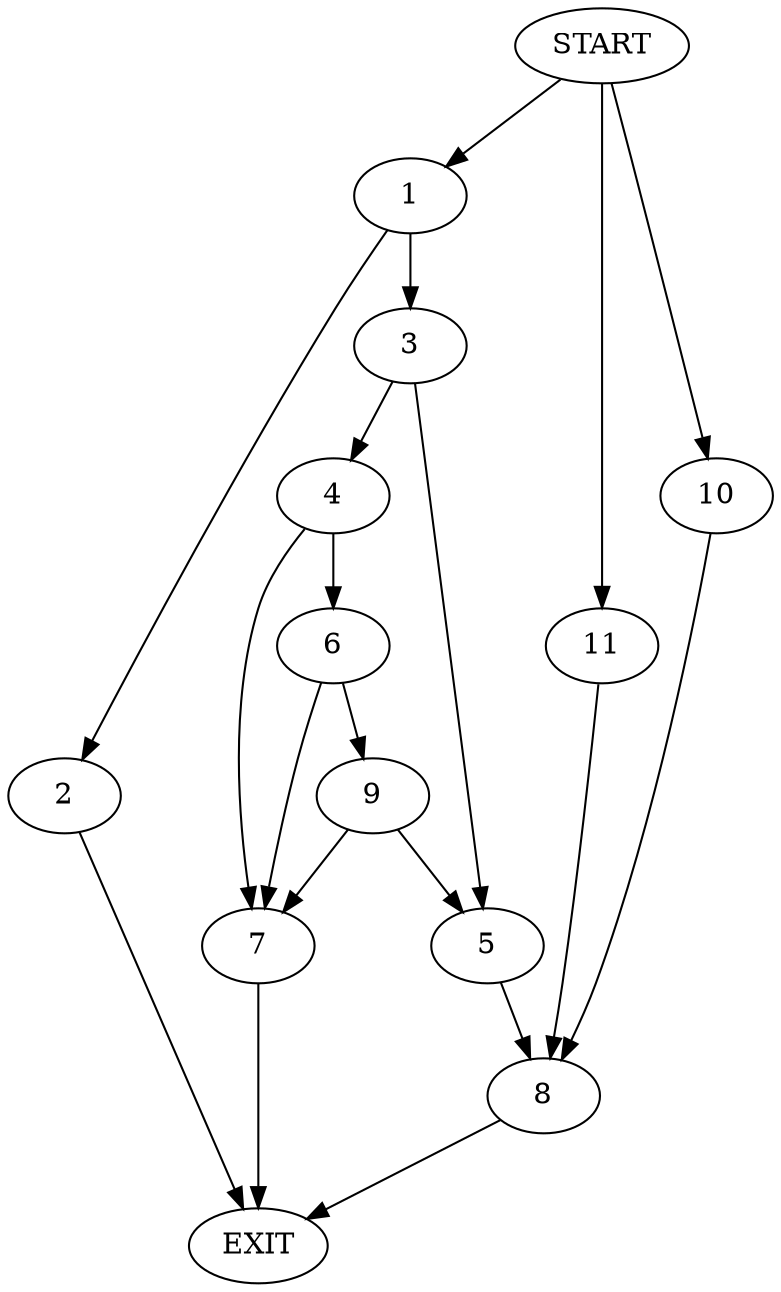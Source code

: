 digraph {
0 [label="START"]
12 [label="EXIT"]
0 -> 1
1 -> 2
1 -> 3
3 -> 4
3 -> 5
2 -> 12
4 -> 6
4 -> 7
5 -> 8
7 -> 12
6 -> 9
6 -> 7
9 -> 5
9 -> 7
8 -> 12
0 -> 10
10 -> 8
0 -> 11
11 -> 8
}
